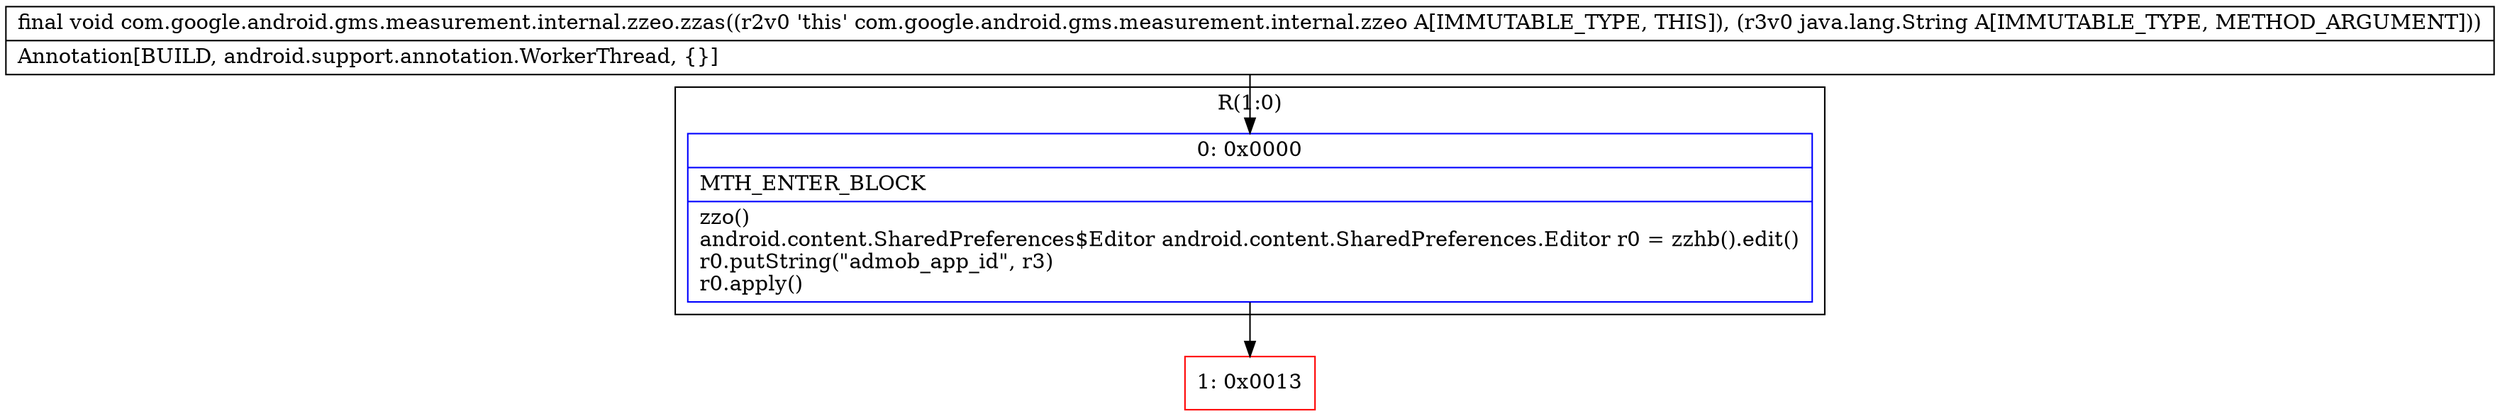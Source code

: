 digraph "CFG forcom.google.android.gms.measurement.internal.zzeo.zzas(Ljava\/lang\/String;)V" {
subgraph cluster_Region_1452719415 {
label = "R(1:0)";
node [shape=record,color=blue];
Node_0 [shape=record,label="{0\:\ 0x0000|MTH_ENTER_BLOCK\l|zzo()\landroid.content.SharedPreferences$Editor android.content.SharedPreferences.Editor r0 = zzhb().edit()\lr0.putString(\"admob_app_id\", r3)\lr0.apply()\l}"];
}
Node_1 [shape=record,color=red,label="{1\:\ 0x0013}"];
MethodNode[shape=record,label="{final void com.google.android.gms.measurement.internal.zzeo.zzas((r2v0 'this' com.google.android.gms.measurement.internal.zzeo A[IMMUTABLE_TYPE, THIS]), (r3v0 java.lang.String A[IMMUTABLE_TYPE, METHOD_ARGUMENT]))  | Annotation[BUILD, android.support.annotation.WorkerThread, \{\}]\l}"];
MethodNode -> Node_0;
Node_0 -> Node_1;
}

